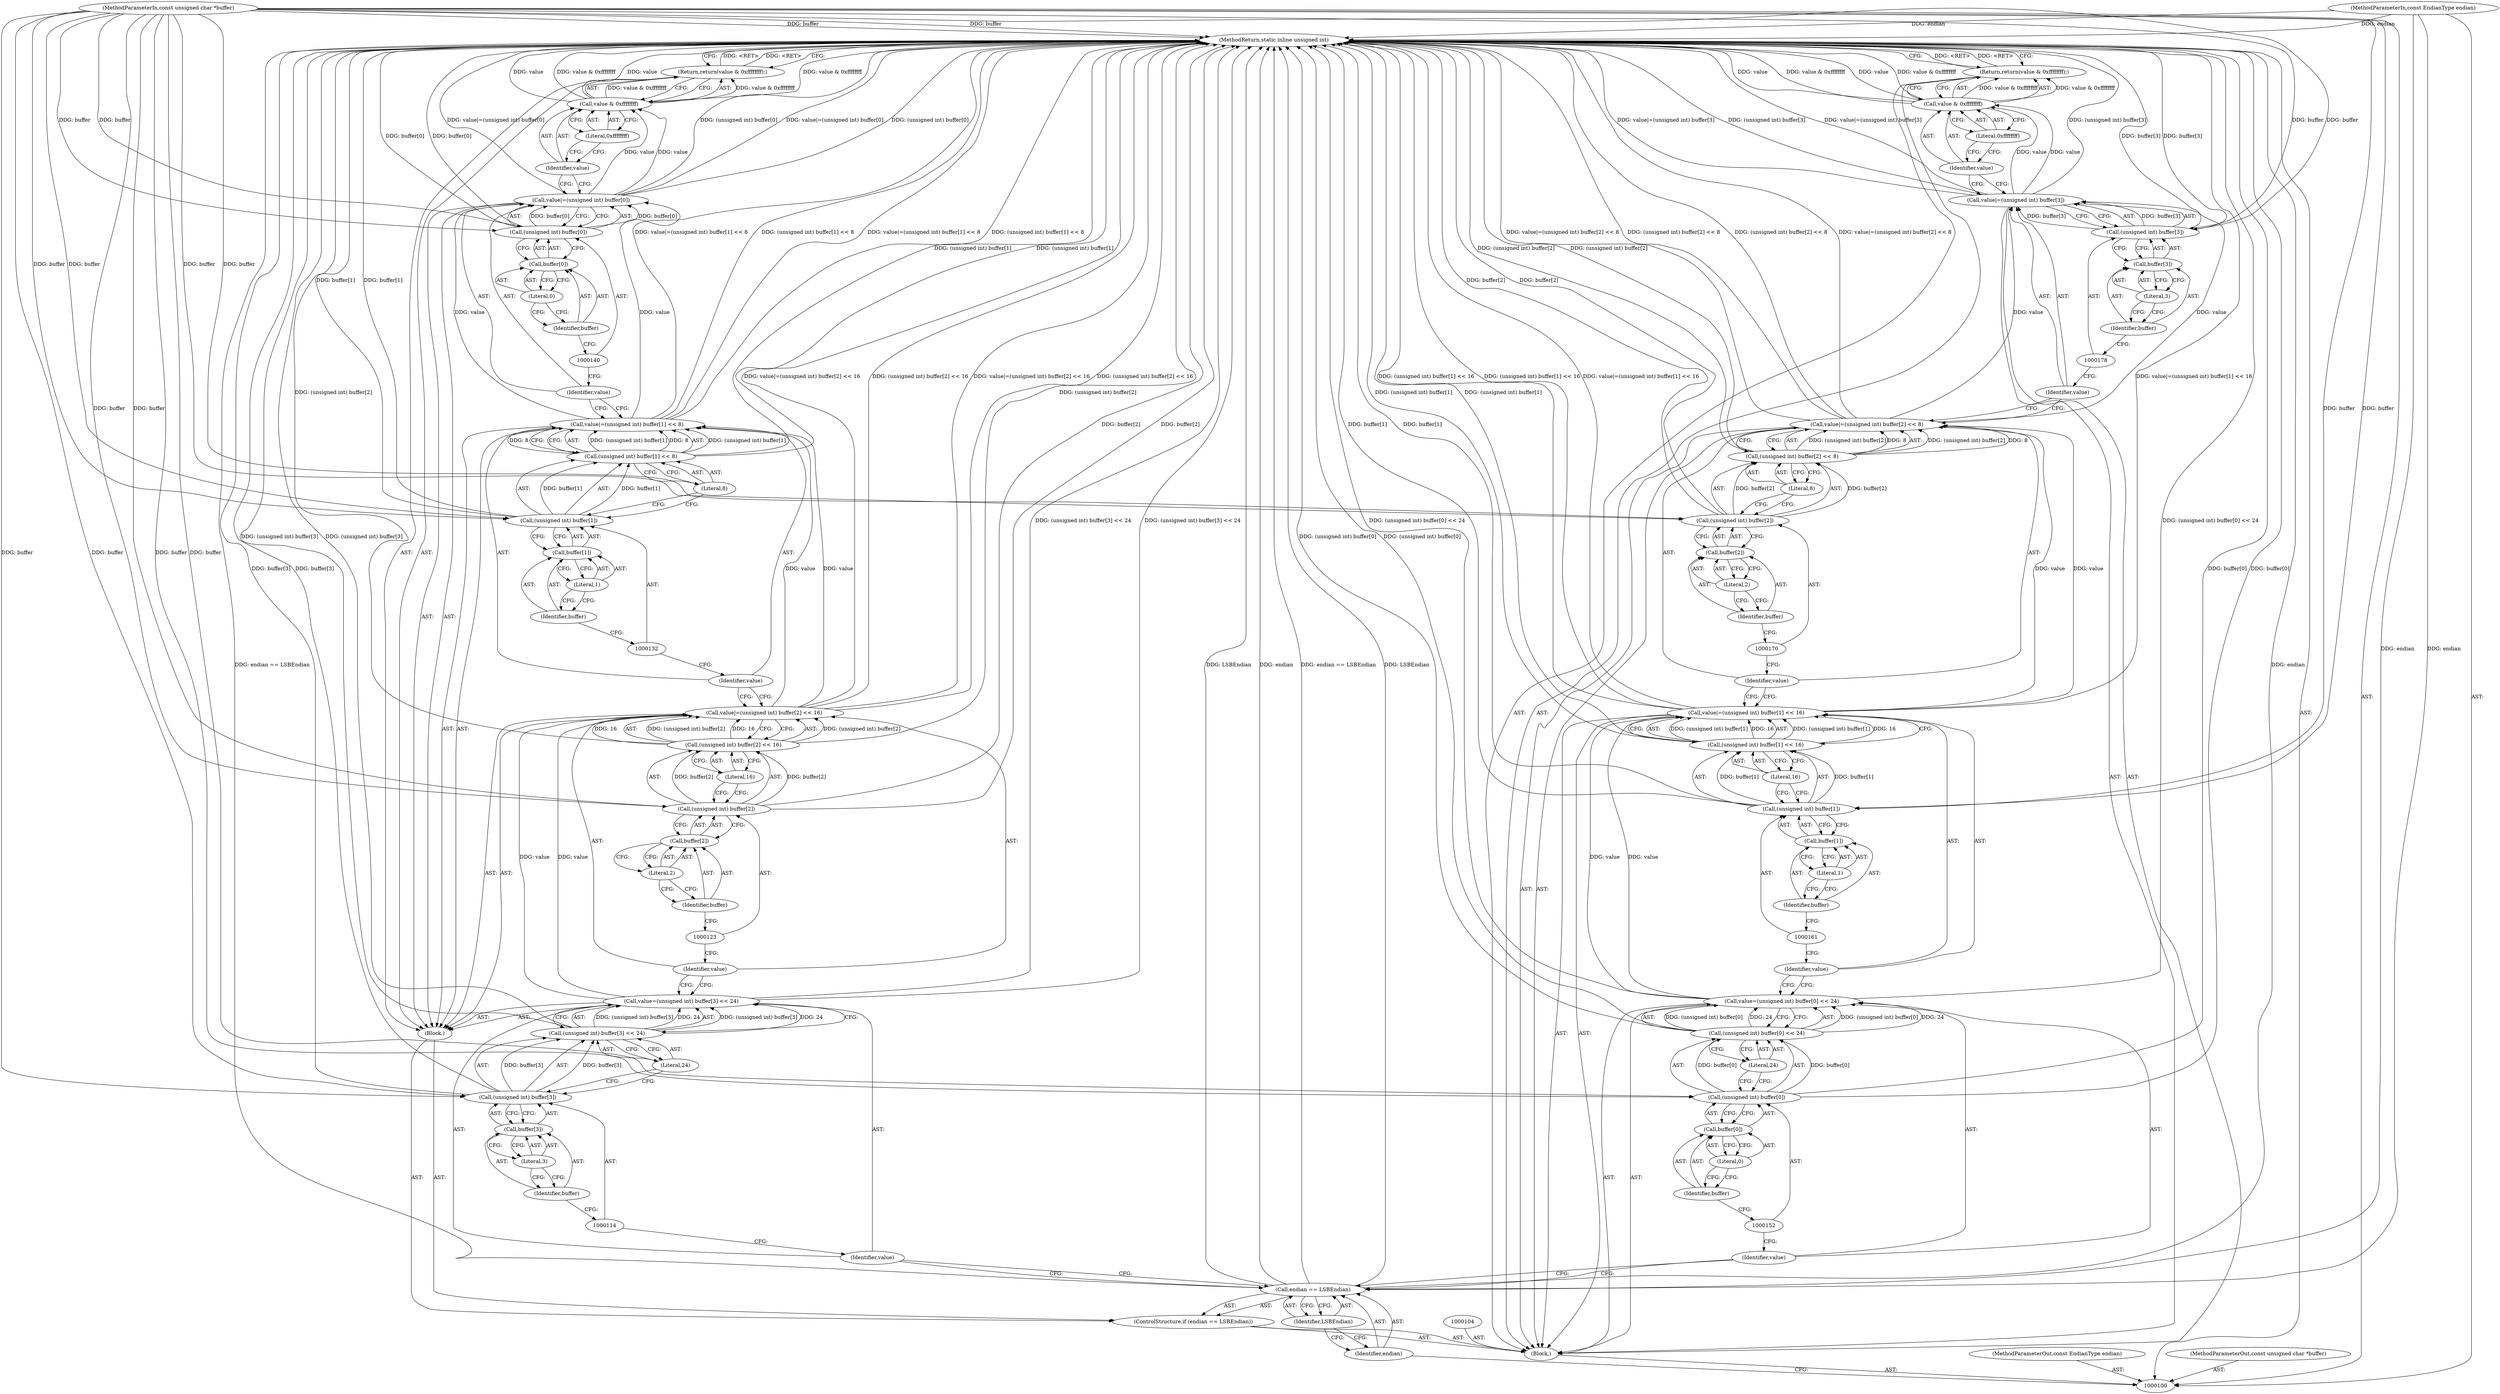 digraph "0_ImageMagick_d8ab7f046587f2e9f734b687ba7e6e10147c294b_10" {
"1000186" [label="(MethodReturn,static inline unsigned int)"];
"1000101" [label="(MethodParameterIn,const EndianType endian)"];
"1000231" [label="(MethodParameterOut,const EndianType endian)"];
"1000121" [label="(Call,(unsigned int) buffer[2] << 16)"];
"1000122" [label="(Call,(unsigned int) buffer[2])"];
"1000124" [label="(Call,buffer[2])"];
"1000125" [label="(Identifier,buffer)"];
"1000126" [label="(Literal,2)"];
"1000127" [label="(Literal,16)"];
"1000119" [label="(Call,value|=(unsigned int) buffer[2] << 16)"];
"1000120" [label="(Identifier,value)"];
"1000130" [label="(Call,(unsigned int) buffer[1] << 8)"];
"1000131" [label="(Call,(unsigned int) buffer[1])"];
"1000133" [label="(Call,buffer[1])"];
"1000134" [label="(Identifier,buffer)"];
"1000135" [label="(Literal,1)"];
"1000136" [label="(Literal,8)"];
"1000128" [label="(Call,value|=(unsigned int) buffer[1] << 8)"];
"1000129" [label="(Identifier,value)"];
"1000139" [label="(Call,(unsigned int) buffer[0])"];
"1000141" [label="(Call,buffer[0])"];
"1000142" [label="(Identifier,buffer)"];
"1000143" [label="(Literal,0)"];
"1000137" [label="(Call,value|=(unsigned int) buffer[0])"];
"1000138" [label="(Identifier,value)"];
"1000145" [label="(Call,value & 0xffffffff)"];
"1000146" [label="(Identifier,value)"];
"1000147" [label="(Literal,0xffffffff)"];
"1000144" [label="(Return,return(value & 0xffffffff);)"];
"1000148" [label="(Call,value=(unsigned int) buffer[0] << 24)"];
"1000149" [label="(Identifier,value)"];
"1000153" [label="(Call,buffer[0])"];
"1000154" [label="(Identifier,buffer)"];
"1000155" [label="(Literal,0)"];
"1000156" [label="(Literal,24)"];
"1000150" [label="(Call,(unsigned int) buffer[0] << 24)"];
"1000151" [label="(Call,(unsigned int) buffer[0])"];
"1000157" [label="(Call,value|=(unsigned int) buffer[1] << 16)"];
"1000158" [label="(Identifier,value)"];
"1000162" [label="(Call,buffer[1])"];
"1000163" [label="(Identifier,buffer)"];
"1000164" [label="(Literal,1)"];
"1000165" [label="(Literal,16)"];
"1000159" [label="(Call,(unsigned int) buffer[1] << 16)"];
"1000160" [label="(Call,(unsigned int) buffer[1])"];
"1000166" [label="(Call,value|=(unsigned int) buffer[2] << 8)"];
"1000167" [label="(Identifier,value)"];
"1000171" [label="(Call,buffer[2])"];
"1000172" [label="(Identifier,buffer)"];
"1000173" [label="(Literal,2)"];
"1000174" [label="(Literal,8)"];
"1000168" [label="(Call,(unsigned int) buffer[2] << 8)"];
"1000169" [label="(Call,(unsigned int) buffer[2])"];
"1000175" [label="(Call,value|=(unsigned int) buffer[3])"];
"1000176" [label="(Identifier,value)"];
"1000179" [label="(Call,buffer[3])"];
"1000180" [label="(Identifier,buffer)"];
"1000181" [label="(Literal,3)"];
"1000177" [label="(Call,(unsigned int) buffer[3])"];
"1000185" [label="(Literal,0xffffffff)"];
"1000182" [label="(Return,return(value & 0xffffffff);)"];
"1000183" [label="(Call,value & 0xffffffff)"];
"1000184" [label="(Identifier,value)"];
"1000102" [label="(MethodParameterIn,const unsigned char *buffer)"];
"1000232" [label="(MethodParameterOut,const unsigned char *buffer)"];
"1000103" [label="(Block,)"];
"1000108" [label="(Identifier,LSBEndian)"];
"1000105" [label="(ControlStructure,if (endian == LSBEndian))"];
"1000106" [label="(Call,endian == LSBEndian)"];
"1000107" [label="(Identifier,endian)"];
"1000109" [label="(Block,)"];
"1000112" [label="(Call,(unsigned int) buffer[3] << 24)"];
"1000113" [label="(Call,(unsigned int) buffer[3])"];
"1000115" [label="(Call,buffer[3])"];
"1000116" [label="(Identifier,buffer)"];
"1000117" [label="(Literal,3)"];
"1000118" [label="(Literal,24)"];
"1000110" [label="(Call,value=(unsigned int) buffer[3] << 24)"];
"1000111" [label="(Identifier,value)"];
"1000186" -> "1000100"  [label="AST: "];
"1000186" -> "1000144"  [label="CFG: "];
"1000186" -> "1000182"  [label="CFG: "];
"1000144" -> "1000186"  [label="DDG: <RET>"];
"1000157" -> "1000186"  [label="DDG: (unsigned int) buffer[1] << 16"];
"1000157" -> "1000186"  [label="DDG: value|=(unsigned int) buffer[1] << 16"];
"1000106" -> "1000186"  [label="DDG: LSBEndian"];
"1000106" -> "1000186"  [label="DDG: endian"];
"1000106" -> "1000186"  [label="DDG: endian == LSBEndian"];
"1000168" -> "1000186"  [label="DDG: (unsigned int) buffer[2]"];
"1000177" -> "1000186"  [label="DDG: buffer[3]"];
"1000159" -> "1000186"  [label="DDG: (unsigned int) buffer[1]"];
"1000151" -> "1000186"  [label="DDG: buffer[0]"];
"1000128" -> "1000186"  [label="DDG: value|=(unsigned int) buffer[1] << 8"];
"1000128" -> "1000186"  [label="DDG: (unsigned int) buffer[1] << 8"];
"1000119" -> "1000186"  [label="DDG: value|=(unsigned int) buffer[2] << 16"];
"1000119" -> "1000186"  [label="DDG: (unsigned int) buffer[2] << 16"];
"1000183" -> "1000186"  [label="DDG: value & 0xffffffff"];
"1000183" -> "1000186"  [label="DDG: value"];
"1000166" -> "1000186"  [label="DDG: (unsigned int) buffer[2] << 8"];
"1000166" -> "1000186"  [label="DDG: value|=(unsigned int) buffer[2] << 8"];
"1000150" -> "1000186"  [label="DDG: (unsigned int) buffer[0]"];
"1000139" -> "1000186"  [label="DDG: buffer[0]"];
"1000137" -> "1000186"  [label="DDG: (unsigned int) buffer[0]"];
"1000137" -> "1000186"  [label="DDG: value|=(unsigned int) buffer[0]"];
"1000113" -> "1000186"  [label="DDG: buffer[3]"];
"1000131" -> "1000186"  [label="DDG: buffer[1]"];
"1000102" -> "1000186"  [label="DDG: buffer"];
"1000110" -> "1000186"  [label="DDG: (unsigned int) buffer[3] << 24"];
"1000112" -> "1000186"  [label="DDG: (unsigned int) buffer[3]"];
"1000101" -> "1000186"  [label="DDG: endian"];
"1000121" -> "1000186"  [label="DDG: (unsigned int) buffer[2]"];
"1000145" -> "1000186"  [label="DDG: value & 0xffffffff"];
"1000145" -> "1000186"  [label="DDG: value"];
"1000169" -> "1000186"  [label="DDG: buffer[2]"];
"1000175" -> "1000186"  [label="DDG: (unsigned int) buffer[3]"];
"1000175" -> "1000186"  [label="DDG: value|=(unsigned int) buffer[3]"];
"1000148" -> "1000186"  [label="DDG: (unsigned int) buffer[0] << 24"];
"1000160" -> "1000186"  [label="DDG: buffer[1]"];
"1000130" -> "1000186"  [label="DDG: (unsigned int) buffer[1]"];
"1000122" -> "1000186"  [label="DDG: buffer[2]"];
"1000182" -> "1000186"  [label="DDG: <RET>"];
"1000101" -> "1000100"  [label="AST: "];
"1000101" -> "1000186"  [label="DDG: endian"];
"1000101" -> "1000106"  [label="DDG: endian"];
"1000231" -> "1000100"  [label="AST: "];
"1000121" -> "1000119"  [label="AST: "];
"1000121" -> "1000127"  [label="CFG: "];
"1000122" -> "1000121"  [label="AST: "];
"1000127" -> "1000121"  [label="AST: "];
"1000119" -> "1000121"  [label="CFG: "];
"1000121" -> "1000186"  [label="DDG: (unsigned int) buffer[2]"];
"1000121" -> "1000119"  [label="DDG: (unsigned int) buffer[2]"];
"1000121" -> "1000119"  [label="DDG: 16"];
"1000122" -> "1000121"  [label="DDG: buffer[2]"];
"1000122" -> "1000121"  [label="AST: "];
"1000122" -> "1000124"  [label="CFG: "];
"1000123" -> "1000122"  [label="AST: "];
"1000124" -> "1000122"  [label="AST: "];
"1000127" -> "1000122"  [label="CFG: "];
"1000122" -> "1000186"  [label="DDG: buffer[2]"];
"1000122" -> "1000121"  [label="DDG: buffer[2]"];
"1000102" -> "1000122"  [label="DDG: buffer"];
"1000124" -> "1000122"  [label="AST: "];
"1000124" -> "1000126"  [label="CFG: "];
"1000125" -> "1000124"  [label="AST: "];
"1000126" -> "1000124"  [label="AST: "];
"1000122" -> "1000124"  [label="CFG: "];
"1000125" -> "1000124"  [label="AST: "];
"1000125" -> "1000123"  [label="CFG: "];
"1000126" -> "1000125"  [label="CFG: "];
"1000126" -> "1000124"  [label="AST: "];
"1000126" -> "1000125"  [label="CFG: "];
"1000124" -> "1000126"  [label="CFG: "];
"1000127" -> "1000121"  [label="AST: "];
"1000127" -> "1000122"  [label="CFG: "];
"1000121" -> "1000127"  [label="CFG: "];
"1000119" -> "1000109"  [label="AST: "];
"1000119" -> "1000121"  [label="CFG: "];
"1000120" -> "1000119"  [label="AST: "];
"1000121" -> "1000119"  [label="AST: "];
"1000129" -> "1000119"  [label="CFG: "];
"1000119" -> "1000186"  [label="DDG: value|=(unsigned int) buffer[2] << 16"];
"1000119" -> "1000186"  [label="DDG: (unsigned int) buffer[2] << 16"];
"1000110" -> "1000119"  [label="DDG: value"];
"1000121" -> "1000119"  [label="DDG: (unsigned int) buffer[2]"];
"1000121" -> "1000119"  [label="DDG: 16"];
"1000119" -> "1000128"  [label="DDG: value"];
"1000120" -> "1000119"  [label="AST: "];
"1000120" -> "1000110"  [label="CFG: "];
"1000123" -> "1000120"  [label="CFG: "];
"1000130" -> "1000128"  [label="AST: "];
"1000130" -> "1000136"  [label="CFG: "];
"1000131" -> "1000130"  [label="AST: "];
"1000136" -> "1000130"  [label="AST: "];
"1000128" -> "1000130"  [label="CFG: "];
"1000130" -> "1000186"  [label="DDG: (unsigned int) buffer[1]"];
"1000130" -> "1000128"  [label="DDG: (unsigned int) buffer[1]"];
"1000130" -> "1000128"  [label="DDG: 8"];
"1000131" -> "1000130"  [label="DDG: buffer[1]"];
"1000131" -> "1000130"  [label="AST: "];
"1000131" -> "1000133"  [label="CFG: "];
"1000132" -> "1000131"  [label="AST: "];
"1000133" -> "1000131"  [label="AST: "];
"1000136" -> "1000131"  [label="CFG: "];
"1000131" -> "1000186"  [label="DDG: buffer[1]"];
"1000131" -> "1000130"  [label="DDG: buffer[1]"];
"1000102" -> "1000131"  [label="DDG: buffer"];
"1000133" -> "1000131"  [label="AST: "];
"1000133" -> "1000135"  [label="CFG: "];
"1000134" -> "1000133"  [label="AST: "];
"1000135" -> "1000133"  [label="AST: "];
"1000131" -> "1000133"  [label="CFG: "];
"1000134" -> "1000133"  [label="AST: "];
"1000134" -> "1000132"  [label="CFG: "];
"1000135" -> "1000134"  [label="CFG: "];
"1000135" -> "1000133"  [label="AST: "];
"1000135" -> "1000134"  [label="CFG: "];
"1000133" -> "1000135"  [label="CFG: "];
"1000136" -> "1000130"  [label="AST: "];
"1000136" -> "1000131"  [label="CFG: "];
"1000130" -> "1000136"  [label="CFG: "];
"1000128" -> "1000109"  [label="AST: "];
"1000128" -> "1000130"  [label="CFG: "];
"1000129" -> "1000128"  [label="AST: "];
"1000130" -> "1000128"  [label="AST: "];
"1000138" -> "1000128"  [label="CFG: "];
"1000128" -> "1000186"  [label="DDG: value|=(unsigned int) buffer[1] << 8"];
"1000128" -> "1000186"  [label="DDG: (unsigned int) buffer[1] << 8"];
"1000119" -> "1000128"  [label="DDG: value"];
"1000130" -> "1000128"  [label="DDG: (unsigned int) buffer[1]"];
"1000130" -> "1000128"  [label="DDG: 8"];
"1000128" -> "1000137"  [label="DDG: value"];
"1000129" -> "1000128"  [label="AST: "];
"1000129" -> "1000119"  [label="CFG: "];
"1000132" -> "1000129"  [label="CFG: "];
"1000139" -> "1000137"  [label="AST: "];
"1000139" -> "1000141"  [label="CFG: "];
"1000140" -> "1000139"  [label="AST: "];
"1000141" -> "1000139"  [label="AST: "];
"1000137" -> "1000139"  [label="CFG: "];
"1000139" -> "1000186"  [label="DDG: buffer[0]"];
"1000139" -> "1000137"  [label="DDG: buffer[0]"];
"1000102" -> "1000139"  [label="DDG: buffer"];
"1000141" -> "1000139"  [label="AST: "];
"1000141" -> "1000143"  [label="CFG: "];
"1000142" -> "1000141"  [label="AST: "];
"1000143" -> "1000141"  [label="AST: "];
"1000139" -> "1000141"  [label="CFG: "];
"1000142" -> "1000141"  [label="AST: "];
"1000142" -> "1000140"  [label="CFG: "];
"1000143" -> "1000142"  [label="CFG: "];
"1000143" -> "1000141"  [label="AST: "];
"1000143" -> "1000142"  [label="CFG: "];
"1000141" -> "1000143"  [label="CFG: "];
"1000137" -> "1000109"  [label="AST: "];
"1000137" -> "1000139"  [label="CFG: "];
"1000138" -> "1000137"  [label="AST: "];
"1000139" -> "1000137"  [label="AST: "];
"1000146" -> "1000137"  [label="CFG: "];
"1000137" -> "1000186"  [label="DDG: (unsigned int) buffer[0]"];
"1000137" -> "1000186"  [label="DDG: value|=(unsigned int) buffer[0]"];
"1000128" -> "1000137"  [label="DDG: value"];
"1000139" -> "1000137"  [label="DDG: buffer[0]"];
"1000137" -> "1000145"  [label="DDG: value"];
"1000138" -> "1000137"  [label="AST: "];
"1000138" -> "1000128"  [label="CFG: "];
"1000140" -> "1000138"  [label="CFG: "];
"1000145" -> "1000144"  [label="AST: "];
"1000145" -> "1000147"  [label="CFG: "];
"1000146" -> "1000145"  [label="AST: "];
"1000147" -> "1000145"  [label="AST: "];
"1000144" -> "1000145"  [label="CFG: "];
"1000145" -> "1000186"  [label="DDG: value & 0xffffffff"];
"1000145" -> "1000186"  [label="DDG: value"];
"1000145" -> "1000144"  [label="DDG: value & 0xffffffff"];
"1000137" -> "1000145"  [label="DDG: value"];
"1000146" -> "1000145"  [label="AST: "];
"1000146" -> "1000137"  [label="CFG: "];
"1000147" -> "1000146"  [label="CFG: "];
"1000147" -> "1000145"  [label="AST: "];
"1000147" -> "1000146"  [label="CFG: "];
"1000145" -> "1000147"  [label="CFG: "];
"1000144" -> "1000109"  [label="AST: "];
"1000144" -> "1000145"  [label="CFG: "];
"1000145" -> "1000144"  [label="AST: "];
"1000186" -> "1000144"  [label="CFG: "];
"1000144" -> "1000186"  [label="DDG: <RET>"];
"1000145" -> "1000144"  [label="DDG: value & 0xffffffff"];
"1000148" -> "1000103"  [label="AST: "];
"1000148" -> "1000150"  [label="CFG: "];
"1000149" -> "1000148"  [label="AST: "];
"1000150" -> "1000148"  [label="AST: "];
"1000158" -> "1000148"  [label="CFG: "];
"1000148" -> "1000186"  [label="DDG: (unsigned int) buffer[0] << 24"];
"1000150" -> "1000148"  [label="DDG: (unsigned int) buffer[0]"];
"1000150" -> "1000148"  [label="DDG: 24"];
"1000148" -> "1000157"  [label="DDG: value"];
"1000149" -> "1000148"  [label="AST: "];
"1000149" -> "1000106"  [label="CFG: "];
"1000152" -> "1000149"  [label="CFG: "];
"1000153" -> "1000151"  [label="AST: "];
"1000153" -> "1000155"  [label="CFG: "];
"1000154" -> "1000153"  [label="AST: "];
"1000155" -> "1000153"  [label="AST: "];
"1000151" -> "1000153"  [label="CFG: "];
"1000154" -> "1000153"  [label="AST: "];
"1000154" -> "1000152"  [label="CFG: "];
"1000155" -> "1000154"  [label="CFG: "];
"1000155" -> "1000153"  [label="AST: "];
"1000155" -> "1000154"  [label="CFG: "];
"1000153" -> "1000155"  [label="CFG: "];
"1000156" -> "1000150"  [label="AST: "];
"1000156" -> "1000151"  [label="CFG: "];
"1000150" -> "1000156"  [label="CFG: "];
"1000150" -> "1000148"  [label="AST: "];
"1000150" -> "1000156"  [label="CFG: "];
"1000151" -> "1000150"  [label="AST: "];
"1000156" -> "1000150"  [label="AST: "];
"1000148" -> "1000150"  [label="CFG: "];
"1000150" -> "1000186"  [label="DDG: (unsigned int) buffer[0]"];
"1000150" -> "1000148"  [label="DDG: (unsigned int) buffer[0]"];
"1000150" -> "1000148"  [label="DDG: 24"];
"1000151" -> "1000150"  [label="DDG: buffer[0]"];
"1000151" -> "1000150"  [label="AST: "];
"1000151" -> "1000153"  [label="CFG: "];
"1000152" -> "1000151"  [label="AST: "];
"1000153" -> "1000151"  [label="AST: "];
"1000156" -> "1000151"  [label="CFG: "];
"1000151" -> "1000186"  [label="DDG: buffer[0]"];
"1000151" -> "1000150"  [label="DDG: buffer[0]"];
"1000102" -> "1000151"  [label="DDG: buffer"];
"1000157" -> "1000103"  [label="AST: "];
"1000157" -> "1000159"  [label="CFG: "];
"1000158" -> "1000157"  [label="AST: "];
"1000159" -> "1000157"  [label="AST: "];
"1000167" -> "1000157"  [label="CFG: "];
"1000157" -> "1000186"  [label="DDG: (unsigned int) buffer[1] << 16"];
"1000157" -> "1000186"  [label="DDG: value|=(unsigned int) buffer[1] << 16"];
"1000148" -> "1000157"  [label="DDG: value"];
"1000159" -> "1000157"  [label="DDG: (unsigned int) buffer[1]"];
"1000159" -> "1000157"  [label="DDG: 16"];
"1000157" -> "1000166"  [label="DDG: value"];
"1000158" -> "1000157"  [label="AST: "];
"1000158" -> "1000148"  [label="CFG: "];
"1000161" -> "1000158"  [label="CFG: "];
"1000162" -> "1000160"  [label="AST: "];
"1000162" -> "1000164"  [label="CFG: "];
"1000163" -> "1000162"  [label="AST: "];
"1000164" -> "1000162"  [label="AST: "];
"1000160" -> "1000162"  [label="CFG: "];
"1000163" -> "1000162"  [label="AST: "];
"1000163" -> "1000161"  [label="CFG: "];
"1000164" -> "1000163"  [label="CFG: "];
"1000164" -> "1000162"  [label="AST: "];
"1000164" -> "1000163"  [label="CFG: "];
"1000162" -> "1000164"  [label="CFG: "];
"1000165" -> "1000159"  [label="AST: "];
"1000165" -> "1000160"  [label="CFG: "];
"1000159" -> "1000165"  [label="CFG: "];
"1000159" -> "1000157"  [label="AST: "];
"1000159" -> "1000165"  [label="CFG: "];
"1000160" -> "1000159"  [label="AST: "];
"1000165" -> "1000159"  [label="AST: "];
"1000157" -> "1000159"  [label="CFG: "];
"1000159" -> "1000186"  [label="DDG: (unsigned int) buffer[1]"];
"1000159" -> "1000157"  [label="DDG: (unsigned int) buffer[1]"];
"1000159" -> "1000157"  [label="DDG: 16"];
"1000160" -> "1000159"  [label="DDG: buffer[1]"];
"1000160" -> "1000159"  [label="AST: "];
"1000160" -> "1000162"  [label="CFG: "];
"1000161" -> "1000160"  [label="AST: "];
"1000162" -> "1000160"  [label="AST: "];
"1000165" -> "1000160"  [label="CFG: "];
"1000160" -> "1000186"  [label="DDG: buffer[1]"];
"1000160" -> "1000159"  [label="DDG: buffer[1]"];
"1000102" -> "1000160"  [label="DDG: buffer"];
"1000166" -> "1000103"  [label="AST: "];
"1000166" -> "1000168"  [label="CFG: "];
"1000167" -> "1000166"  [label="AST: "];
"1000168" -> "1000166"  [label="AST: "];
"1000176" -> "1000166"  [label="CFG: "];
"1000166" -> "1000186"  [label="DDG: (unsigned int) buffer[2] << 8"];
"1000166" -> "1000186"  [label="DDG: value|=(unsigned int) buffer[2] << 8"];
"1000157" -> "1000166"  [label="DDG: value"];
"1000168" -> "1000166"  [label="DDG: (unsigned int) buffer[2]"];
"1000168" -> "1000166"  [label="DDG: 8"];
"1000166" -> "1000175"  [label="DDG: value"];
"1000167" -> "1000166"  [label="AST: "];
"1000167" -> "1000157"  [label="CFG: "];
"1000170" -> "1000167"  [label="CFG: "];
"1000171" -> "1000169"  [label="AST: "];
"1000171" -> "1000173"  [label="CFG: "];
"1000172" -> "1000171"  [label="AST: "];
"1000173" -> "1000171"  [label="AST: "];
"1000169" -> "1000171"  [label="CFG: "];
"1000172" -> "1000171"  [label="AST: "];
"1000172" -> "1000170"  [label="CFG: "];
"1000173" -> "1000172"  [label="CFG: "];
"1000173" -> "1000171"  [label="AST: "];
"1000173" -> "1000172"  [label="CFG: "];
"1000171" -> "1000173"  [label="CFG: "];
"1000174" -> "1000168"  [label="AST: "];
"1000174" -> "1000169"  [label="CFG: "];
"1000168" -> "1000174"  [label="CFG: "];
"1000168" -> "1000166"  [label="AST: "];
"1000168" -> "1000174"  [label="CFG: "];
"1000169" -> "1000168"  [label="AST: "];
"1000174" -> "1000168"  [label="AST: "];
"1000166" -> "1000168"  [label="CFG: "];
"1000168" -> "1000186"  [label="DDG: (unsigned int) buffer[2]"];
"1000168" -> "1000166"  [label="DDG: (unsigned int) buffer[2]"];
"1000168" -> "1000166"  [label="DDG: 8"];
"1000169" -> "1000168"  [label="DDG: buffer[2]"];
"1000169" -> "1000168"  [label="AST: "];
"1000169" -> "1000171"  [label="CFG: "];
"1000170" -> "1000169"  [label="AST: "];
"1000171" -> "1000169"  [label="AST: "];
"1000174" -> "1000169"  [label="CFG: "];
"1000169" -> "1000186"  [label="DDG: buffer[2]"];
"1000169" -> "1000168"  [label="DDG: buffer[2]"];
"1000102" -> "1000169"  [label="DDG: buffer"];
"1000175" -> "1000103"  [label="AST: "];
"1000175" -> "1000177"  [label="CFG: "];
"1000176" -> "1000175"  [label="AST: "];
"1000177" -> "1000175"  [label="AST: "];
"1000184" -> "1000175"  [label="CFG: "];
"1000175" -> "1000186"  [label="DDG: (unsigned int) buffer[3]"];
"1000175" -> "1000186"  [label="DDG: value|=(unsigned int) buffer[3]"];
"1000166" -> "1000175"  [label="DDG: value"];
"1000177" -> "1000175"  [label="DDG: buffer[3]"];
"1000175" -> "1000183"  [label="DDG: value"];
"1000176" -> "1000175"  [label="AST: "];
"1000176" -> "1000166"  [label="CFG: "];
"1000178" -> "1000176"  [label="CFG: "];
"1000179" -> "1000177"  [label="AST: "];
"1000179" -> "1000181"  [label="CFG: "];
"1000180" -> "1000179"  [label="AST: "];
"1000181" -> "1000179"  [label="AST: "];
"1000177" -> "1000179"  [label="CFG: "];
"1000180" -> "1000179"  [label="AST: "];
"1000180" -> "1000178"  [label="CFG: "];
"1000181" -> "1000180"  [label="CFG: "];
"1000181" -> "1000179"  [label="AST: "];
"1000181" -> "1000180"  [label="CFG: "];
"1000179" -> "1000181"  [label="CFG: "];
"1000177" -> "1000175"  [label="AST: "];
"1000177" -> "1000179"  [label="CFG: "];
"1000178" -> "1000177"  [label="AST: "];
"1000179" -> "1000177"  [label="AST: "];
"1000175" -> "1000177"  [label="CFG: "];
"1000177" -> "1000186"  [label="DDG: buffer[3]"];
"1000177" -> "1000175"  [label="DDG: buffer[3]"];
"1000102" -> "1000177"  [label="DDG: buffer"];
"1000185" -> "1000183"  [label="AST: "];
"1000185" -> "1000184"  [label="CFG: "];
"1000183" -> "1000185"  [label="CFG: "];
"1000182" -> "1000103"  [label="AST: "];
"1000182" -> "1000183"  [label="CFG: "];
"1000183" -> "1000182"  [label="AST: "];
"1000186" -> "1000182"  [label="CFG: "];
"1000182" -> "1000186"  [label="DDG: <RET>"];
"1000183" -> "1000182"  [label="DDG: value & 0xffffffff"];
"1000183" -> "1000182"  [label="AST: "];
"1000183" -> "1000185"  [label="CFG: "];
"1000184" -> "1000183"  [label="AST: "];
"1000185" -> "1000183"  [label="AST: "];
"1000182" -> "1000183"  [label="CFG: "];
"1000183" -> "1000186"  [label="DDG: value & 0xffffffff"];
"1000183" -> "1000186"  [label="DDG: value"];
"1000183" -> "1000182"  [label="DDG: value & 0xffffffff"];
"1000175" -> "1000183"  [label="DDG: value"];
"1000184" -> "1000183"  [label="AST: "];
"1000184" -> "1000175"  [label="CFG: "];
"1000185" -> "1000184"  [label="CFG: "];
"1000102" -> "1000100"  [label="AST: "];
"1000102" -> "1000186"  [label="DDG: buffer"];
"1000102" -> "1000113"  [label="DDG: buffer"];
"1000102" -> "1000122"  [label="DDG: buffer"];
"1000102" -> "1000131"  [label="DDG: buffer"];
"1000102" -> "1000139"  [label="DDG: buffer"];
"1000102" -> "1000151"  [label="DDG: buffer"];
"1000102" -> "1000160"  [label="DDG: buffer"];
"1000102" -> "1000169"  [label="DDG: buffer"];
"1000102" -> "1000177"  [label="DDG: buffer"];
"1000232" -> "1000100"  [label="AST: "];
"1000103" -> "1000100"  [label="AST: "];
"1000104" -> "1000103"  [label="AST: "];
"1000105" -> "1000103"  [label="AST: "];
"1000148" -> "1000103"  [label="AST: "];
"1000157" -> "1000103"  [label="AST: "];
"1000166" -> "1000103"  [label="AST: "];
"1000175" -> "1000103"  [label="AST: "];
"1000182" -> "1000103"  [label="AST: "];
"1000108" -> "1000106"  [label="AST: "];
"1000108" -> "1000107"  [label="CFG: "];
"1000106" -> "1000108"  [label="CFG: "];
"1000105" -> "1000103"  [label="AST: "];
"1000106" -> "1000105"  [label="AST: "];
"1000109" -> "1000105"  [label="AST: "];
"1000106" -> "1000105"  [label="AST: "];
"1000106" -> "1000108"  [label="CFG: "];
"1000107" -> "1000106"  [label="AST: "];
"1000108" -> "1000106"  [label="AST: "];
"1000111" -> "1000106"  [label="CFG: "];
"1000149" -> "1000106"  [label="CFG: "];
"1000106" -> "1000186"  [label="DDG: LSBEndian"];
"1000106" -> "1000186"  [label="DDG: endian"];
"1000106" -> "1000186"  [label="DDG: endian == LSBEndian"];
"1000101" -> "1000106"  [label="DDG: endian"];
"1000107" -> "1000106"  [label="AST: "];
"1000107" -> "1000100"  [label="CFG: "];
"1000108" -> "1000107"  [label="CFG: "];
"1000109" -> "1000105"  [label="AST: "];
"1000110" -> "1000109"  [label="AST: "];
"1000119" -> "1000109"  [label="AST: "];
"1000128" -> "1000109"  [label="AST: "];
"1000137" -> "1000109"  [label="AST: "];
"1000144" -> "1000109"  [label="AST: "];
"1000112" -> "1000110"  [label="AST: "];
"1000112" -> "1000118"  [label="CFG: "];
"1000113" -> "1000112"  [label="AST: "];
"1000118" -> "1000112"  [label="AST: "];
"1000110" -> "1000112"  [label="CFG: "];
"1000112" -> "1000186"  [label="DDG: (unsigned int) buffer[3]"];
"1000112" -> "1000110"  [label="DDG: (unsigned int) buffer[3]"];
"1000112" -> "1000110"  [label="DDG: 24"];
"1000113" -> "1000112"  [label="DDG: buffer[3]"];
"1000113" -> "1000112"  [label="AST: "];
"1000113" -> "1000115"  [label="CFG: "];
"1000114" -> "1000113"  [label="AST: "];
"1000115" -> "1000113"  [label="AST: "];
"1000118" -> "1000113"  [label="CFG: "];
"1000113" -> "1000186"  [label="DDG: buffer[3]"];
"1000113" -> "1000112"  [label="DDG: buffer[3]"];
"1000102" -> "1000113"  [label="DDG: buffer"];
"1000115" -> "1000113"  [label="AST: "];
"1000115" -> "1000117"  [label="CFG: "];
"1000116" -> "1000115"  [label="AST: "];
"1000117" -> "1000115"  [label="AST: "];
"1000113" -> "1000115"  [label="CFG: "];
"1000116" -> "1000115"  [label="AST: "];
"1000116" -> "1000114"  [label="CFG: "];
"1000117" -> "1000116"  [label="CFG: "];
"1000117" -> "1000115"  [label="AST: "];
"1000117" -> "1000116"  [label="CFG: "];
"1000115" -> "1000117"  [label="CFG: "];
"1000118" -> "1000112"  [label="AST: "];
"1000118" -> "1000113"  [label="CFG: "];
"1000112" -> "1000118"  [label="CFG: "];
"1000110" -> "1000109"  [label="AST: "];
"1000110" -> "1000112"  [label="CFG: "];
"1000111" -> "1000110"  [label="AST: "];
"1000112" -> "1000110"  [label="AST: "];
"1000120" -> "1000110"  [label="CFG: "];
"1000110" -> "1000186"  [label="DDG: (unsigned int) buffer[3] << 24"];
"1000112" -> "1000110"  [label="DDG: (unsigned int) buffer[3]"];
"1000112" -> "1000110"  [label="DDG: 24"];
"1000110" -> "1000119"  [label="DDG: value"];
"1000111" -> "1000110"  [label="AST: "];
"1000111" -> "1000106"  [label="CFG: "];
"1000114" -> "1000111"  [label="CFG: "];
}
